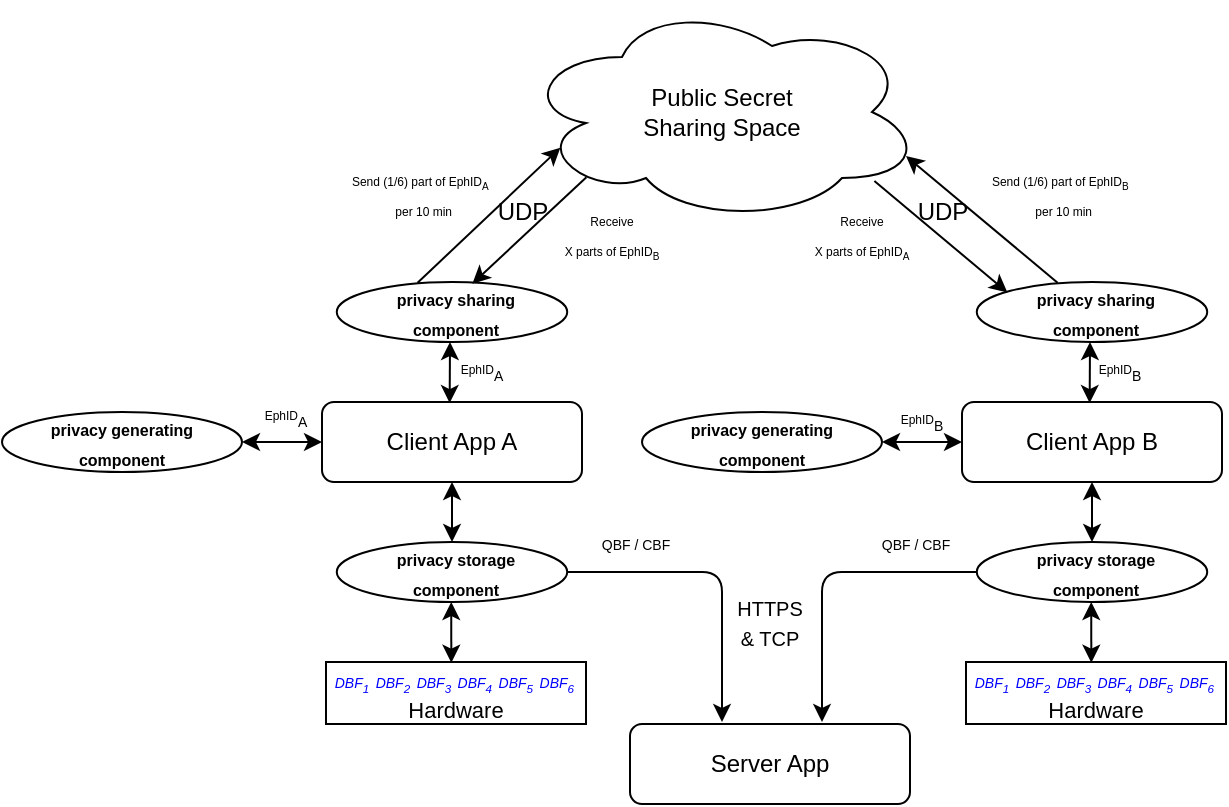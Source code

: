 <mxfile version="14.5.3" type="device"><diagram id="KBrQzG6ZcaLe-k09wWg9" name="Page-1"><mxGraphModel dx="501" dy="212" grid="1" gridSize="10" guides="1" tooltips="1" connect="1" arrows="1" fold="1" page="1" pageScale="1" pageWidth="850" pageHeight="1100" math="0" shadow="0"><root><mxCell id="0"/><mxCell id="1" parent="0"/><mxCell id="9DeEbsRk0As6_ld5C5rM-1" value="Server App" style="rounded=1;whiteSpace=wrap;html=1;" vertex="1" parent="1"><mxGeometry x="434" y="601" width="140" height="40" as="geometry"/></mxCell><mxCell id="9DeEbsRk0As6_ld5C5rM-2" value="Client App A" style="rounded=1;whiteSpace=wrap;html=1;" vertex="1" parent="1"><mxGeometry x="280" y="440" width="130" height="40" as="geometry"/></mxCell><mxCell id="9DeEbsRk0As6_ld5C5rM-5" value="Public Secret &lt;br&gt;Sharing Space" style="ellipse;shape=cloud;whiteSpace=wrap;html=1;" vertex="1" parent="1"><mxGeometry x="380" y="240" width="200" height="110" as="geometry"/></mxCell><mxCell id="9DeEbsRk0As6_ld5C5rM-6" value="&lt;font style=&quot;font-size: 7px&quot;&gt;&lt;i&gt;&lt;font color=&quot;#0000ff&quot;&gt;DBF&lt;sub&gt;1&amp;nbsp;&amp;nbsp;&lt;/sub&gt;DBF&lt;sub&gt;2&amp;nbsp;&amp;nbsp;&lt;/sub&gt;DBF&lt;sub&gt;3&amp;nbsp;&amp;nbsp;&lt;/sub&gt;DBF&lt;sub&gt;4&amp;nbsp;&amp;nbsp;&lt;/sub&gt;DBF&lt;sub&gt;5&amp;nbsp;&amp;nbsp;&lt;/sub&gt;DBF&lt;/font&gt;&lt;/i&gt;&lt;sub&gt;&lt;i&gt;&lt;font color=&quot;#0000ff&quot;&gt;6&amp;nbsp;&lt;/font&gt;&lt;/i&gt;&lt;br&gt;&lt;/sub&gt;&lt;/font&gt;&lt;font style=&quot;font-size: 11px&quot;&gt;Hardware&lt;/font&gt;&lt;span style=&quot;font-size: 7px&quot;&gt;&lt;br&gt;&lt;/span&gt;" style="rounded=0;whiteSpace=wrap;html=1;" vertex="1" parent="1"><mxGeometry x="282" y="570" width="130" height="31" as="geometry"/></mxCell><mxCell id="9DeEbsRk0As6_ld5C5rM-7" value="" style="endArrow=classic;startArrow=classic;html=1;exitX=0.5;exitY=1;exitDx=0;exitDy=0;" edge="1" parent="1" source="9DeEbsRk0As6_ld5C5rM-2" target="9DeEbsRk0As6_ld5C5rM-10"><mxGeometry width="50" height="50" relative="1" as="geometry"><mxPoint x="338.62" y="481" as="sourcePoint"/><mxPoint x="339.38" y="480" as="targetPoint"/></mxGeometry></mxCell><mxCell id="9DeEbsRk0As6_ld5C5rM-10" value="&lt;span style=&quot;color: rgba(0 , 0 , 0 , 0) ; font-family: monospace ; font-size: 0px&quot;&gt;%3CmxGraphModel%3E%3Croot%3E%3CmxCell%20id%3D%220%22%2F%3E%3CmxCell%20id%3D%221%22%20parent%3D%220%22%2F%3E%3CmxCell%20id%3D%222%22%20value%3D%22%26lt%3Bfont%20style%3D%26quot%3Bfont-size%3A%207px%26quot%3B%26gt%3Bprivacy%20storage%20component%26lt%3B%2Ffont%26gt%3B%22%20style%3D%22text%3Bhtml%3D1%3BstrokeColor%3Dnone%3BfillColor%3Dnone%3Balign%3Dcenter%3BverticalAlign%3Dmiddle%3BwhiteSpace%3Dwrap%3Brounded%3D0%3B%22%20vertex%3D%221%22%20parent%3D%221%22%3E%3CmxGeometry%20x%3D%22460%22%20y%3D%22190%22%20width%3D%22110%22%20height%3D%2220%22%20as%3D%22geometry%22%2F%3E%3C%2FmxCell%3E%3C%2Froot%3E%3C%2FmxGraphModel%3E&lt;/span&gt;&lt;span style=&quot;color: rgba(0 , 0 , 0 , 0) ; font-family: monospace ; font-size: 0px&quot;&gt;%3CmxGraphModel%3E%3Croot%3E%3CmxCell%20id%3D%220%22%2F%3E%3CmxCell%20id%3D%221%22%20parent%3D%220%22%2F%3E%3CmxCell%20id%3D%222%22%20value%3D%22%26lt%3Bfont%20style%3D%26quot%3Bfont-size%3A%207px%26quot%3B%26gt%3Bprivacy%20storage%20component%26lt%3B%2Ffont%26gt%3B%22%20style%3D%22text%3Bhtml%3D1%3BstrokeColor%3Dnone%3BfillColor%3Dnone%3Balign%3Dcenter%3BverticalAlign%3Dmiddle%3BwhiteSpace%3Dwrap%3Brounded%3D0%3B%22%20vertex%3D%221%22%20parent%3D%221%22%3E%3CmxGeometry%20x%3D%22460%22%20y%3D%22190%22%20width%3D%22110%22%20height%3D%2220%22%20as%3D%22geometry%22%2F%3E%3C%2FmxCell%3E%3C%2Froot%3E%3C%2FmxGraphModel%3E&lt;/span&gt;" style="ellipse;whiteSpace=wrap;html=1;" vertex="1" parent="1"><mxGeometry x="287.38" y="510" width="115.24" height="30" as="geometry"/></mxCell><mxCell id="9DeEbsRk0As6_ld5C5rM-12" value="&lt;b&gt;&lt;font style=&quot;font-size: 8px&quot;&gt;privacy storage component&lt;/font&gt;&lt;/b&gt;" style="text;html=1;strokeColor=none;fillColor=none;align=center;verticalAlign=middle;whiteSpace=wrap;rounded=0;" vertex="1" parent="1"><mxGeometry x="297" y="510" width="100" height="30" as="geometry"/></mxCell><mxCell id="9DeEbsRk0As6_ld5C5rM-13" value="" style="endArrow=classic;startArrow=classic;html=1;entryX=0.482;entryY=0.011;entryDx=0;entryDy=0;entryPerimeter=0;" edge="1" parent="1" target="9DeEbsRk0As6_ld5C5rM-6"><mxGeometry width="50" height="50" relative="1" as="geometry"><mxPoint x="344.62" y="540" as="sourcePoint"/><mxPoint x="345.294" y="569.0" as="targetPoint"/></mxGeometry></mxCell><mxCell id="9DeEbsRk0As6_ld5C5rM-15" value="&lt;span style=&quot;color: rgba(0 , 0 , 0 , 0) ; font-family: monospace ; font-size: 0px&quot;&gt;%3CmxGraphModel%3E%3Croot%3E%3CmxCell%20id%3D%220%22%2F%3E%3CmxCell%20id%3D%221%22%20parent%3D%220%22%2F%3E%3CmxCell%20id%3D%222%22%20value%3D%22%26lt%3Bfont%20style%3D%26quot%3Bfont-size%3A%207px%26quot%3B%26gt%3Bprivacy%20storage%20component%26lt%3B%2Ffont%26gt%3B%22%20style%3D%22text%3Bhtml%3D1%3BstrokeColor%3Dnone%3BfillColor%3Dnone%3Balign%3Dcenter%3BverticalAlign%3Dmiddle%3BwhiteSpace%3Dwrap%3Brounded%3D0%3B%22%20vertex%3D%221%22%20parent%3D%221%22%3E%3CmxGeometry%20x%3D%22460%22%20y%3D%22190%22%20width%3D%22110%22%20height%3D%2220%22%20as%3D%22geometry%22%2F%3E%3C%2FmxCell%3E%3C%2Froot%3E%3C%2FmxGraphModel%3E&lt;/span&gt;&lt;span style=&quot;color: rgba(0 , 0 , 0 , 0) ; font-family: monospace ; font-size: 0px&quot;&gt;%3CmxGraphModel%3E%3Croot%3E%3CmxCell%20id%3D%220%22%2F%3E%3CmxCell%20id%3D%221%22%20parent%3D%220%22%2F%3E%3CmxCell%20id%3D%222%22%20value%3D%22%26lt%3Bfont%20style%3D%26quot%3Bfont-size%3A%207px%26quot%3B%26gt%3Bprivacy%20storage%20component%26lt%3B%2Ffont%26gt%3B%22%20style%3D%22text%3Bhtml%3D1%3BstrokeColor%3Dnone%3BfillColor%3Dnone%3Balign%3Dcenter%3BverticalAlign%3Dmiddle%3BwhiteSpace%3Dwrap%3Brounded%3D0%3B%22%20vertex%3D%221%22%20parent%3D%221%22%3E%3CmxGeometry%20x%3D%22460%22%20y%3D%22190%22%20width%3D%22110%22%20height%3D%2220%22%20as%3D%22geometry%22%2F%3E%3C%2FmxCell%3E%3C%2Froot%3E%3C%2FmxGraphModel%3E&lt;/span&gt;" style="ellipse;whiteSpace=wrap;html=1;" vertex="1" parent="1"><mxGeometry x="287.38" y="380" width="115.24" height="30" as="geometry"/></mxCell><mxCell id="9DeEbsRk0As6_ld5C5rM-16" value="&lt;b&gt;&lt;font style=&quot;font-size: 8px&quot;&gt;privacy sharing component&lt;/font&gt;&lt;/b&gt;" style="text;html=1;strokeColor=none;fillColor=none;align=center;verticalAlign=middle;whiteSpace=wrap;rounded=0;" vertex="1" parent="1"><mxGeometry x="297" y="380" width="100" height="30" as="geometry"/></mxCell><mxCell id="9DeEbsRk0As6_ld5C5rM-17" value="" style="endArrow=classic;startArrow=classic;html=1;exitX=0.491;exitY=0.013;exitDx=0;exitDy=0;exitPerimeter=0;" edge="1" parent="1" source="9DeEbsRk0As6_ld5C5rM-2"><mxGeometry width="50" height="50" relative="1" as="geometry"><mxPoint x="345" y="442" as="sourcePoint"/><mxPoint x="344" y="410" as="targetPoint"/></mxGeometry></mxCell><mxCell id="9DeEbsRk0As6_ld5C5rM-20" value="" style="endArrow=classic;html=1;exitX=0.308;exitY=0.012;exitDx=0;exitDy=0;exitPerimeter=0;entryX=0.096;entryY=0.662;entryDx=0;entryDy=0;entryPerimeter=0;" edge="1" parent="1" source="9DeEbsRk0As6_ld5C5rM-16" target="9DeEbsRk0As6_ld5C5rM-5"><mxGeometry width="50" height="50" relative="1" as="geometry"><mxPoint x="347" y="360" as="sourcePoint"/><mxPoint x="397" y="310" as="targetPoint"/></mxGeometry></mxCell><mxCell id="9DeEbsRk0As6_ld5C5rM-21" value="" style="endArrow=classic;html=1;entryX=0.582;entryY=0.028;entryDx=0;entryDy=0;entryPerimeter=0;exitX=0.161;exitY=0.797;exitDx=0;exitDy=0;exitPerimeter=0;" edge="1" parent="1" source="9DeEbsRk0As6_ld5C5rM-5" target="9DeEbsRk0As6_ld5C5rM-16"><mxGeometry width="50" height="50" relative="1" as="geometry"><mxPoint x="413" y="327" as="sourcePoint"/><mxPoint x="380" y="310" as="targetPoint"/></mxGeometry></mxCell><mxCell id="9DeEbsRk0As6_ld5C5rM-22" value="&lt;font style=&quot;font-size: 6px&quot;&gt;Send (1/6) part of EphID&lt;sub&gt;A&lt;/sub&gt;&amp;nbsp;&lt;br&gt;&amp;nbsp;per 10 min&lt;/font&gt;" style="text;html=1;strokeColor=none;fillColor=none;align=center;verticalAlign=middle;whiteSpace=wrap;rounded=0;" vertex="1" parent="1"><mxGeometry x="280" y="330" width="100" height="10" as="geometry"/></mxCell><mxCell id="9DeEbsRk0As6_ld5C5rM-23" value="&lt;font style=&quot;font-size: 6px&quot;&gt;Receive &lt;br&gt;X parts of EphID&lt;sub&gt;B&lt;/sub&gt;&lt;/font&gt;" style="text;html=1;strokeColor=none;fillColor=none;align=center;verticalAlign=middle;whiteSpace=wrap;rounded=0;" vertex="1" parent="1"><mxGeometry x="375" y="350" width="100" height="10" as="geometry"/></mxCell><mxCell id="9DeEbsRk0As6_ld5C5rM-26" value="Client App B" style="rounded=1;whiteSpace=wrap;html=1;" vertex="1" parent="1"><mxGeometry x="600" y="440" width="130" height="40" as="geometry"/></mxCell><mxCell id="9DeEbsRk0As6_ld5C5rM-27" value="&lt;font style=&quot;font-size: 7px&quot;&gt;&lt;i&gt;&lt;font color=&quot;#0000ff&quot;&gt;DBF&lt;sub&gt;1&amp;nbsp;&amp;nbsp;&lt;/sub&gt;DBF&lt;sub&gt;2&amp;nbsp;&amp;nbsp;&lt;/sub&gt;DBF&lt;sub&gt;3&amp;nbsp;&amp;nbsp;&lt;/sub&gt;DBF&lt;sub&gt;4&amp;nbsp;&amp;nbsp;&lt;/sub&gt;DBF&lt;sub&gt;5&amp;nbsp;&amp;nbsp;&lt;/sub&gt;DBF&lt;/font&gt;&lt;/i&gt;&lt;sub&gt;&lt;i&gt;&lt;font color=&quot;#0000ff&quot;&gt;6&amp;nbsp;&lt;/font&gt;&lt;/i&gt;&lt;br&gt;&lt;/sub&gt;&lt;/font&gt;&lt;font style=&quot;font-size: 11px&quot;&gt;Hardware&lt;/font&gt;&lt;span style=&quot;font-size: 7px&quot;&gt;&lt;br&gt;&lt;/span&gt;" style="rounded=0;whiteSpace=wrap;html=1;" vertex="1" parent="1"><mxGeometry x="602" y="570" width="130" height="31" as="geometry"/></mxCell><mxCell id="9DeEbsRk0As6_ld5C5rM-28" value="" style="endArrow=classic;startArrow=classic;html=1;exitX=0.5;exitY=1;exitDx=0;exitDy=0;" edge="1" parent="1" source="9DeEbsRk0As6_ld5C5rM-26" target="9DeEbsRk0As6_ld5C5rM-29"><mxGeometry width="50" height="50" relative="1" as="geometry"><mxPoint x="658.62" y="481" as="sourcePoint"/><mxPoint x="659.38" y="480" as="targetPoint"/></mxGeometry></mxCell><mxCell id="9DeEbsRk0As6_ld5C5rM-29" value="&lt;span style=&quot;color: rgba(0 , 0 , 0 , 0) ; font-family: monospace ; font-size: 0px&quot;&gt;%3CmxGraphModel%3E%3Croot%3E%3CmxCell%20id%3D%220%22%2F%3E%3CmxCell%20id%3D%221%22%20parent%3D%220%22%2F%3E%3CmxCell%20id%3D%222%22%20value%3D%22%26lt%3Bfont%20style%3D%26quot%3Bfont-size%3A%207px%26quot%3B%26gt%3Bprivacy%20storage%20component%26lt%3B%2Ffont%26gt%3B%22%20style%3D%22text%3Bhtml%3D1%3BstrokeColor%3Dnone%3BfillColor%3Dnone%3Balign%3Dcenter%3BverticalAlign%3Dmiddle%3BwhiteSpace%3Dwrap%3Brounded%3D0%3B%22%20vertex%3D%221%22%20parent%3D%221%22%3E%3CmxGeometry%20x%3D%22460%22%20y%3D%22190%22%20width%3D%22110%22%20height%3D%2220%22%20as%3D%22geometry%22%2F%3E%3C%2FmxCell%3E%3C%2Froot%3E%3C%2FmxGraphModel%3E&lt;/span&gt;&lt;span style=&quot;color: rgba(0 , 0 , 0 , 0) ; font-family: monospace ; font-size: 0px&quot;&gt;%3CmxGraphModel%3E%3Croot%3E%3CmxCell%20id%3D%220%22%2F%3E%3CmxCell%20id%3D%221%22%20parent%3D%220%22%2F%3E%3CmxCell%20id%3D%222%22%20value%3D%22%26lt%3Bfont%20style%3D%26quot%3Bfont-size%3A%207px%26quot%3B%26gt%3Bprivacy%20storage%20component%26lt%3B%2Ffont%26gt%3B%22%20style%3D%22text%3Bhtml%3D1%3BstrokeColor%3Dnone%3BfillColor%3Dnone%3Balign%3Dcenter%3BverticalAlign%3Dmiddle%3BwhiteSpace%3Dwrap%3Brounded%3D0%3B%22%20vertex%3D%221%22%20parent%3D%221%22%3E%3CmxGeometry%20x%3D%22460%22%20y%3D%22190%22%20width%3D%22110%22%20height%3D%2220%22%20as%3D%22geometry%22%2F%3E%3C%2FmxCell%3E%3C%2Froot%3E%3C%2FmxGraphModel%3E&lt;/span&gt;" style="ellipse;whiteSpace=wrap;html=1;" vertex="1" parent="1"><mxGeometry x="607.38" y="510" width="115.24" height="30" as="geometry"/></mxCell><mxCell id="9DeEbsRk0As6_ld5C5rM-30" value="&lt;b&gt;&lt;font style=&quot;font-size: 8px&quot;&gt;privacy storage component&lt;/font&gt;&lt;/b&gt;" style="text;html=1;strokeColor=none;fillColor=none;align=center;verticalAlign=middle;whiteSpace=wrap;rounded=0;" vertex="1" parent="1"><mxGeometry x="617" y="510" width="100" height="30" as="geometry"/></mxCell><mxCell id="9DeEbsRk0As6_ld5C5rM-31" value="" style="endArrow=classic;startArrow=classic;html=1;entryX=0.482;entryY=0.011;entryDx=0;entryDy=0;entryPerimeter=0;" edge="1" parent="1" target="9DeEbsRk0As6_ld5C5rM-27"><mxGeometry width="50" height="50" relative="1" as="geometry"><mxPoint x="664.62" y="540" as="sourcePoint"/><mxPoint x="665.294" y="569.0" as="targetPoint"/></mxGeometry></mxCell><mxCell id="9DeEbsRk0As6_ld5C5rM-32" value="&lt;span style=&quot;color: rgba(0 , 0 , 0 , 0) ; font-family: monospace ; font-size: 0px&quot;&gt;%3CmxGraphModel%3E%3Croot%3E%3CmxCell%20id%3D%220%22%2F%3E%3CmxCell%20id%3D%221%22%20parent%3D%220%22%2F%3E%3CmxCell%20id%3D%222%22%20value%3D%22%26lt%3Bfont%20style%3D%26quot%3Bfont-size%3A%207px%26quot%3B%26gt%3Bprivacy%20storage%20component%26lt%3B%2Ffont%26gt%3B%22%20style%3D%22text%3Bhtml%3D1%3BstrokeColor%3Dnone%3BfillColor%3Dnone%3Balign%3Dcenter%3BverticalAlign%3Dmiddle%3BwhiteSpace%3Dwrap%3Brounded%3D0%3B%22%20vertex%3D%221%22%20parent%3D%221%22%3E%3CmxGeometry%20x%3D%22460%22%20y%3D%22190%22%20width%3D%22110%22%20height%3D%2220%22%20as%3D%22geometry%22%2F%3E%3C%2FmxCell%3E%3C%2Froot%3E%3C%2FmxGraphModel%3E&lt;/span&gt;&lt;span style=&quot;color: rgba(0 , 0 , 0 , 0) ; font-family: monospace ; font-size: 0px&quot;&gt;%3CmxGraphModel%3E%3Croot%3E%3CmxCell%20id%3D%220%22%2F%3E%3CmxCell%20id%3D%221%22%20parent%3D%220%22%2F%3E%3CmxCell%20id%3D%222%22%20value%3D%22%26lt%3Bfont%20style%3D%26quot%3Bfont-size%3A%207px%26quot%3B%26gt%3Bprivacy%20storage%20component%26lt%3B%2Ffont%26gt%3B%22%20style%3D%22text%3Bhtml%3D1%3BstrokeColor%3Dnone%3BfillColor%3Dnone%3Balign%3Dcenter%3BverticalAlign%3Dmiddle%3BwhiteSpace%3Dwrap%3Brounded%3D0%3B%22%20vertex%3D%221%22%20parent%3D%221%22%3E%3CmxGeometry%20x%3D%22460%22%20y%3D%22190%22%20width%3D%22110%22%20height%3D%2220%22%20as%3D%22geometry%22%2F%3E%3C%2FmxCell%3E%3C%2Froot%3E%3C%2FmxGraphModel%3E&lt;/span&gt;" style="ellipse;whiteSpace=wrap;html=1;" vertex="1" parent="1"><mxGeometry x="607.38" y="380" width="115.24" height="30" as="geometry"/></mxCell><mxCell id="9DeEbsRk0As6_ld5C5rM-33" value="&lt;b&gt;&lt;font style=&quot;font-size: 8px&quot;&gt;privacy sharing component&lt;/font&gt;&lt;/b&gt;" style="text;html=1;strokeColor=none;fillColor=none;align=center;verticalAlign=middle;whiteSpace=wrap;rounded=0;" vertex="1" parent="1"><mxGeometry x="617" y="380" width="100" height="30" as="geometry"/></mxCell><mxCell id="9DeEbsRk0As6_ld5C5rM-34" value="" style="endArrow=classic;startArrow=classic;html=1;exitX=0.491;exitY=0.013;exitDx=0;exitDy=0;exitPerimeter=0;" edge="1" parent="1" source="9DeEbsRk0As6_ld5C5rM-26"><mxGeometry width="50" height="50" relative="1" as="geometry"><mxPoint x="665" y="442" as="sourcePoint"/><mxPoint x="664" y="410" as="targetPoint"/></mxGeometry></mxCell><mxCell id="9DeEbsRk0As6_ld5C5rM-35" value="" style="endArrow=classic;html=1;exitX=0.308;exitY=0.012;exitDx=0;exitDy=0;exitPerimeter=0;entryX=0.96;entryY=0.7;entryDx=0;entryDy=0;entryPerimeter=0;" edge="1" parent="1" source="9DeEbsRk0As6_ld5C5rM-33" target="9DeEbsRk0As6_ld5C5rM-5"><mxGeometry width="50" height="50" relative="1" as="geometry"><mxPoint x="667" y="360" as="sourcePoint"/><mxPoint x="719.2" y="312.82" as="targetPoint"/></mxGeometry></mxCell><mxCell id="9DeEbsRk0As6_ld5C5rM-36" value="" style="endArrow=classic;html=1;entryX=0.133;entryY=0.174;entryDx=0;entryDy=0;entryPerimeter=0;exitX=0.881;exitY=0.814;exitDx=0;exitDy=0;exitPerimeter=0;" edge="1" parent="1" target="9DeEbsRk0As6_ld5C5rM-32" source="9DeEbsRk0As6_ld5C5rM-5"><mxGeometry width="50" height="50" relative="1" as="geometry"><mxPoint x="554" y="395" as="sourcePoint"/><mxPoint x="700" y="310" as="targetPoint"/></mxGeometry></mxCell><mxCell id="9DeEbsRk0As6_ld5C5rM-37" value="&lt;font style=&quot;font-size: 6px&quot;&gt;Send (1/6) part of EphID&lt;sub&gt;B&lt;/sub&gt;&amp;nbsp;&lt;br&gt;&amp;nbsp;per 10 min&lt;/font&gt;" style="text;html=1;strokeColor=none;fillColor=none;align=center;verticalAlign=middle;whiteSpace=wrap;rounded=0;" vertex="1" parent="1"><mxGeometry x="600" y="330" width="100" height="10" as="geometry"/></mxCell><mxCell id="9DeEbsRk0As6_ld5C5rM-38" value="&lt;font style=&quot;font-size: 6px&quot;&gt;Receive &lt;br&gt;X parts of EphID&lt;sub&gt;A&lt;/sub&gt;&lt;/font&gt;" style="text;html=1;strokeColor=none;fillColor=none;align=center;verticalAlign=middle;whiteSpace=wrap;rounded=0;" vertex="1" parent="1"><mxGeometry x="500" y="350" width="100" height="10" as="geometry"/></mxCell><mxCell id="9DeEbsRk0As6_ld5C5rM-40" value="" style="endArrow=classic;html=1;exitX=1;exitY=0.5;exitDx=0;exitDy=0;" edge="1" parent="1" source="9DeEbsRk0As6_ld5C5rM-10"><mxGeometry width="50" height="50" relative="1" as="geometry"><mxPoint x="450" y="560" as="sourcePoint"/><mxPoint x="480" y="600" as="targetPoint"/><Array as="points"><mxPoint x="480" y="525"/></Array></mxGeometry></mxCell><mxCell id="9DeEbsRk0As6_ld5C5rM-41" value="" style="endArrow=classic;html=1;exitX=0;exitY=0.5;exitDx=0;exitDy=0;" edge="1" parent="1" source="9DeEbsRk0As6_ld5C5rM-29"><mxGeometry width="50" height="50" relative="1" as="geometry"><mxPoint x="450" y="560" as="sourcePoint"/><mxPoint x="530" y="600" as="targetPoint"/><Array as="points"><mxPoint x="530" y="525"/></Array></mxGeometry></mxCell><mxCell id="9DeEbsRk0As6_ld5C5rM-42" value="&lt;font style=&quot;font-size: 7px&quot;&gt;QBF / CBF&lt;/font&gt;" style="text;html=1;strokeColor=none;fillColor=none;align=center;verticalAlign=middle;whiteSpace=wrap;rounded=0;" vertex="1" parent="1"><mxGeometry x="412" y="500" width="50" height="20" as="geometry"/></mxCell><mxCell id="9DeEbsRk0As6_ld5C5rM-43" value="&lt;font style=&quot;font-size: 7px&quot;&gt;QBF / CBF&lt;/font&gt;" style="text;html=1;strokeColor=none;fillColor=none;align=center;verticalAlign=middle;whiteSpace=wrap;rounded=0;" vertex="1" parent="1"><mxGeometry x="552" y="500" width="50" height="20" as="geometry"/></mxCell><mxCell id="9DeEbsRk0As6_ld5C5rM-45" value="&lt;font style=&quot;font-size: 10px&quot;&gt;HTTPS&lt;br&gt;&amp;amp; TCP&lt;/font&gt;" style="text;html=1;strokeColor=none;fillColor=none;align=center;verticalAlign=middle;whiteSpace=wrap;rounded=0;" vertex="1" parent="1"><mxGeometry x="484" y="540" width="40" height="20" as="geometry"/></mxCell><mxCell id="9DeEbsRk0As6_ld5C5rM-46" value="UDP" style="text;html=1;strokeColor=none;fillColor=none;align=center;verticalAlign=middle;whiteSpace=wrap;rounded=0;" vertex="1" parent="1"><mxGeometry x="364" y="340" width="33" height="10" as="geometry"/></mxCell><mxCell id="9DeEbsRk0As6_ld5C5rM-47" value="UDP" style="text;html=1;strokeColor=none;fillColor=none;align=center;verticalAlign=middle;whiteSpace=wrap;rounded=0;" vertex="1" parent="1"><mxGeometry x="574.38" y="340" width="33" height="10" as="geometry"/></mxCell><mxCell id="9DeEbsRk0As6_ld5C5rM-48" value="&lt;font style=&quot;font-size: 8px&quot;&gt;&lt;b&gt;privacy generating &lt;br&gt;component&lt;/b&gt;&lt;/font&gt;" style="ellipse;whiteSpace=wrap;html=1;" vertex="1" parent="1"><mxGeometry x="120" y="445" width="120" height="30" as="geometry"/></mxCell><mxCell id="9DeEbsRk0As6_ld5C5rM-51" value="" style="endArrow=classic;startArrow=classic;html=1;exitX=1;exitY=0.5;exitDx=0;exitDy=0;entryX=0;entryY=0.5;entryDx=0;entryDy=0;" edge="1" parent="1" source="9DeEbsRk0As6_ld5C5rM-48" target="9DeEbsRk0As6_ld5C5rM-2"><mxGeometry width="50" height="50" relative="1" as="geometry"><mxPoint x="320" y="450" as="sourcePoint"/><mxPoint x="370" y="400" as="targetPoint"/></mxGeometry></mxCell><mxCell id="9DeEbsRk0As6_ld5C5rM-52" value="&lt;font style=&quot;font-size: 8px&quot;&gt;&lt;b&gt;privacy generating &lt;br&gt;component&lt;/b&gt;&lt;/font&gt;" style="ellipse;whiteSpace=wrap;html=1;" vertex="1" parent="1"><mxGeometry x="440" y="445" width="120" height="30" as="geometry"/></mxCell><mxCell id="9DeEbsRk0As6_ld5C5rM-53" value="" style="endArrow=classic;startArrow=classic;html=1;exitX=1;exitY=0.5;exitDx=0;exitDy=0;entryX=0;entryY=0.5;entryDx=0;entryDy=0;" edge="1" parent="1" source="9DeEbsRk0As6_ld5C5rM-52"><mxGeometry width="50" height="50" relative="1" as="geometry"><mxPoint x="640" y="450" as="sourcePoint"/><mxPoint x="600" y="460" as="targetPoint"/></mxGeometry></mxCell><mxCell id="9DeEbsRk0As6_ld5C5rM-54" value="&lt;span style=&quot;font-size: 6px&quot;&gt;EphID&lt;/span&gt;&lt;sub style=&quot;font-size: 7px&quot;&gt;A&lt;span&gt;&amp;nbsp;&lt;/span&gt;&lt;/sub&gt;" style="text;html=1;strokeColor=none;fillColor=none;align=center;verticalAlign=middle;whiteSpace=wrap;rounded=0;" vertex="1" parent="1"><mxGeometry x="243" y="436" width="40" height="20" as="geometry"/></mxCell><mxCell id="9DeEbsRk0As6_ld5C5rM-55" value="&lt;span style=&quot;font-size: 6px&quot;&gt;EphID&lt;/span&gt;&lt;sub style=&quot;font-size: 7px&quot;&gt;A&lt;span&gt;&amp;nbsp;&lt;/span&gt;&lt;/sub&gt;" style="text;html=1;strokeColor=none;fillColor=none;align=center;verticalAlign=middle;whiteSpace=wrap;rounded=0;" vertex="1" parent="1"><mxGeometry x="341" y="413" width="40" height="20" as="geometry"/></mxCell><mxCell id="9DeEbsRk0As6_ld5C5rM-56" value="&lt;span style=&quot;font-size: 6px&quot;&gt;EphID&lt;/span&gt;&lt;sub style=&quot;font-size: 7px&quot;&gt;B&lt;span&gt;&amp;nbsp;&lt;/span&gt;&lt;/sub&gt;" style="text;html=1;strokeColor=none;fillColor=none;align=center;verticalAlign=middle;whiteSpace=wrap;rounded=0;" vertex="1" parent="1"><mxGeometry x="561" y="438" width="40" height="20" as="geometry"/></mxCell><mxCell id="9DeEbsRk0As6_ld5C5rM-57" value="&lt;span style=&quot;font-size: 6px&quot;&gt;EphID&lt;/span&gt;&lt;sub style=&quot;font-size: 7px&quot;&gt;B&lt;span&gt;&amp;nbsp;&lt;/span&gt;&lt;/sub&gt;" style="text;html=1;strokeColor=none;fillColor=none;align=center;verticalAlign=middle;whiteSpace=wrap;rounded=0;" vertex="1" parent="1"><mxGeometry x="660" y="413" width="40" height="20" as="geometry"/></mxCell></root></mxGraphModel></diagram></mxfile>